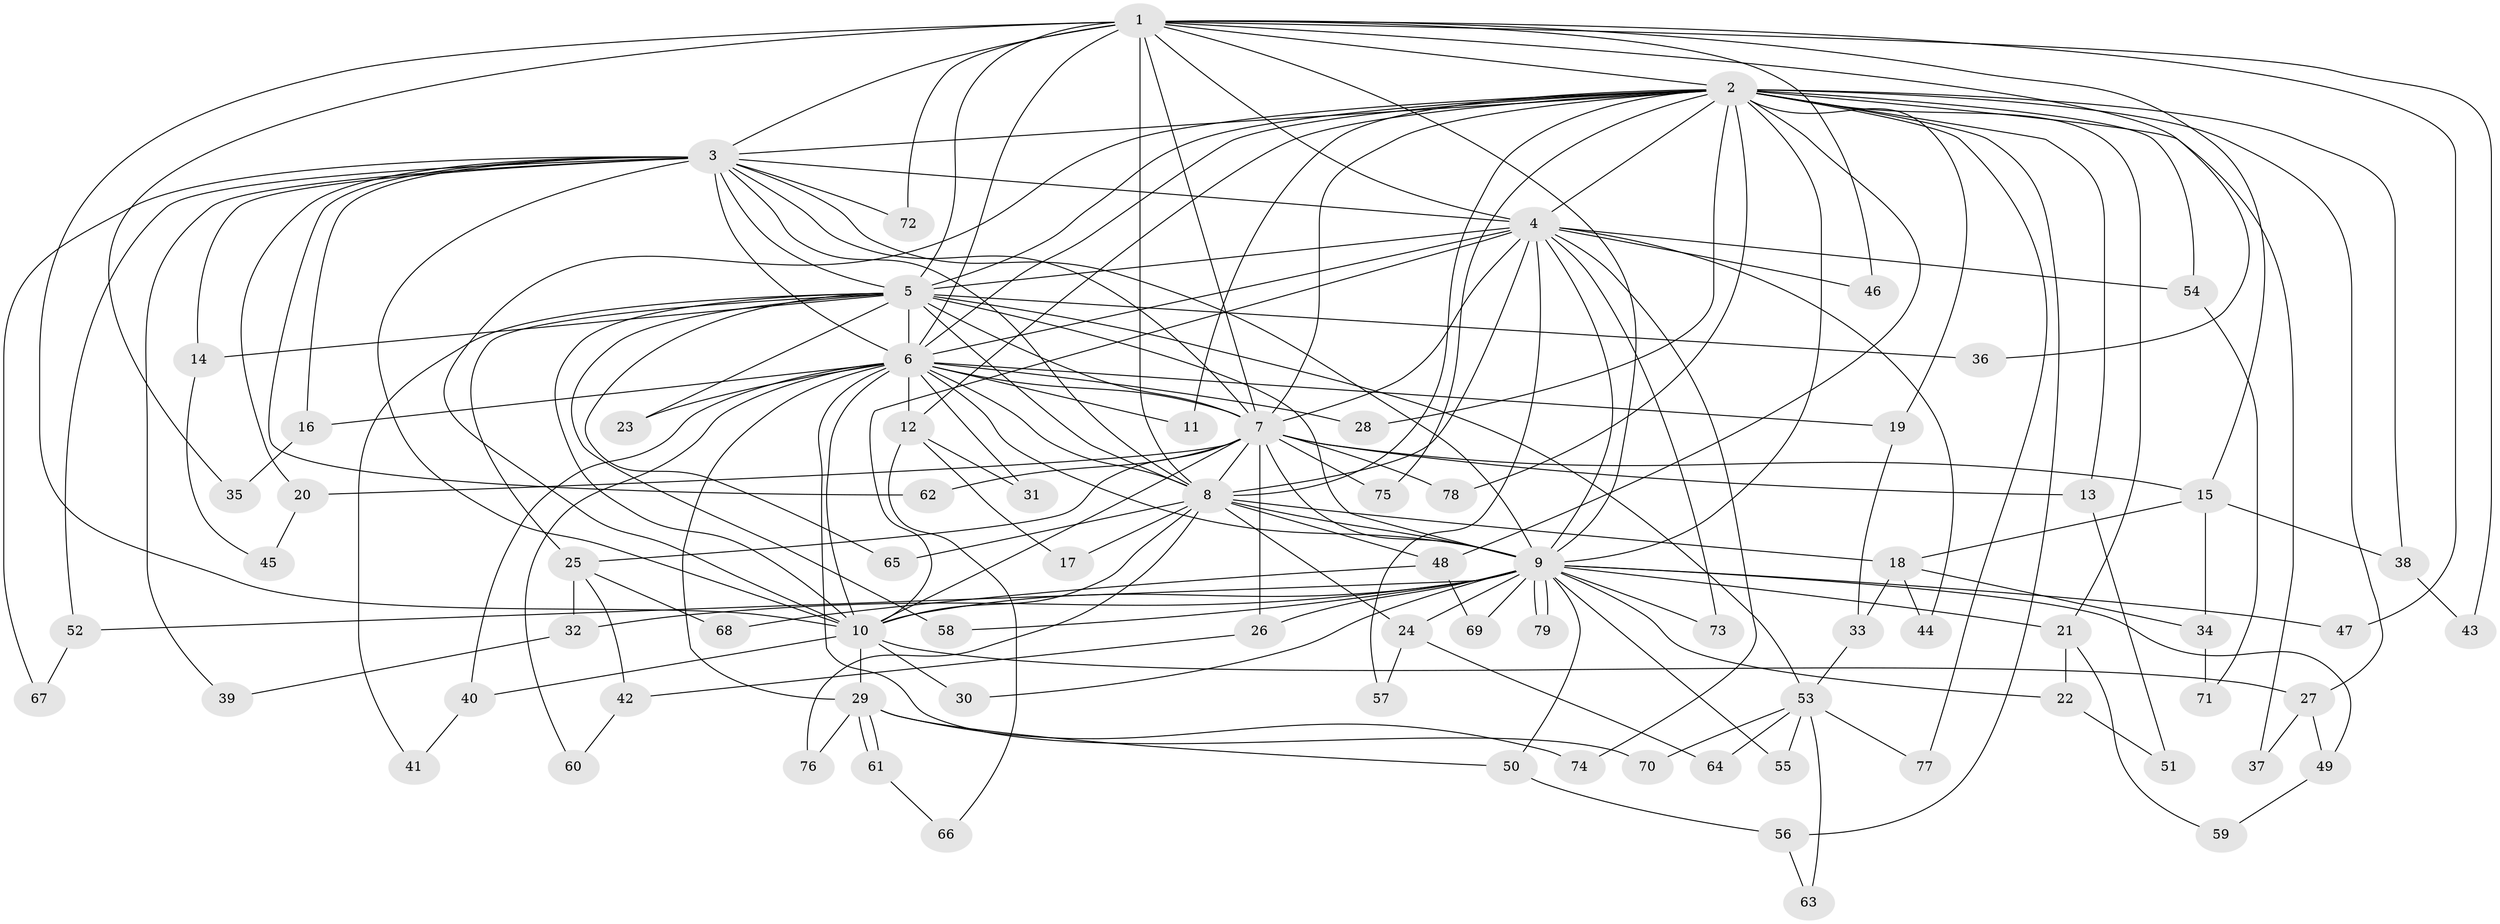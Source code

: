 // coarse degree distribution, {8: 0.09375, 12: 0.0625, 15: 0.03125, 21: 0.03125, 11: 0.03125, 3: 0.125, 9: 0.03125, 5: 0.09375, 2: 0.3125, 6: 0.0625, 4: 0.09375, 1: 0.03125}
// Generated by graph-tools (version 1.1) at 2025/49/03/04/25 22:49:55]
// undirected, 79 vertices, 183 edges
graph export_dot {
  node [color=gray90,style=filled];
  1;
  2;
  3;
  4;
  5;
  6;
  7;
  8;
  9;
  10;
  11;
  12;
  13;
  14;
  15;
  16;
  17;
  18;
  19;
  20;
  21;
  22;
  23;
  24;
  25;
  26;
  27;
  28;
  29;
  30;
  31;
  32;
  33;
  34;
  35;
  36;
  37;
  38;
  39;
  40;
  41;
  42;
  43;
  44;
  45;
  46;
  47;
  48;
  49;
  50;
  51;
  52;
  53;
  54;
  55;
  56;
  57;
  58;
  59;
  60;
  61;
  62;
  63;
  64;
  65;
  66;
  67;
  68;
  69;
  70;
  71;
  72;
  73;
  74;
  75;
  76;
  77;
  78;
  79;
  1 -- 2;
  1 -- 3;
  1 -- 4;
  1 -- 5;
  1 -- 6;
  1 -- 7;
  1 -- 8;
  1 -- 9;
  1 -- 10;
  1 -- 15;
  1 -- 35;
  1 -- 36;
  1 -- 43;
  1 -- 46;
  1 -- 47;
  1 -- 72;
  2 -- 3;
  2 -- 4;
  2 -- 5;
  2 -- 6;
  2 -- 7;
  2 -- 8;
  2 -- 9;
  2 -- 10;
  2 -- 11;
  2 -- 12;
  2 -- 13;
  2 -- 19;
  2 -- 21;
  2 -- 27;
  2 -- 28;
  2 -- 37;
  2 -- 38;
  2 -- 48;
  2 -- 54;
  2 -- 56;
  2 -- 75;
  2 -- 77;
  2 -- 78;
  3 -- 4;
  3 -- 5;
  3 -- 6;
  3 -- 7;
  3 -- 8;
  3 -- 9;
  3 -- 10;
  3 -- 14;
  3 -- 16;
  3 -- 20;
  3 -- 39;
  3 -- 52;
  3 -- 62;
  3 -- 67;
  3 -- 72;
  4 -- 5;
  4 -- 6;
  4 -- 7;
  4 -- 8;
  4 -- 9;
  4 -- 10;
  4 -- 44;
  4 -- 46;
  4 -- 54;
  4 -- 57;
  4 -- 73;
  4 -- 74;
  5 -- 6;
  5 -- 7;
  5 -- 8;
  5 -- 9;
  5 -- 10;
  5 -- 14;
  5 -- 23;
  5 -- 25;
  5 -- 36;
  5 -- 41;
  5 -- 53;
  5 -- 58;
  5 -- 65;
  6 -- 7;
  6 -- 8;
  6 -- 9;
  6 -- 10;
  6 -- 11;
  6 -- 12;
  6 -- 16;
  6 -- 19;
  6 -- 23;
  6 -- 28;
  6 -- 29;
  6 -- 31;
  6 -- 40;
  6 -- 60;
  6 -- 70;
  7 -- 8;
  7 -- 9;
  7 -- 10;
  7 -- 13;
  7 -- 15;
  7 -- 20;
  7 -- 25;
  7 -- 26;
  7 -- 62;
  7 -- 75;
  7 -- 78;
  8 -- 9;
  8 -- 10;
  8 -- 17;
  8 -- 18;
  8 -- 24;
  8 -- 48;
  8 -- 65;
  8 -- 76;
  9 -- 10;
  9 -- 21;
  9 -- 22;
  9 -- 24;
  9 -- 26;
  9 -- 30;
  9 -- 32;
  9 -- 47;
  9 -- 49;
  9 -- 50;
  9 -- 52;
  9 -- 55;
  9 -- 58;
  9 -- 69;
  9 -- 73;
  9 -- 79;
  9 -- 79;
  10 -- 27;
  10 -- 29;
  10 -- 30;
  10 -- 40;
  12 -- 17;
  12 -- 31;
  12 -- 66;
  13 -- 51;
  14 -- 45;
  15 -- 18;
  15 -- 34;
  15 -- 38;
  16 -- 35;
  18 -- 33;
  18 -- 34;
  18 -- 44;
  19 -- 33;
  20 -- 45;
  21 -- 22;
  21 -- 59;
  22 -- 51;
  24 -- 57;
  24 -- 64;
  25 -- 32;
  25 -- 42;
  25 -- 68;
  26 -- 42;
  27 -- 37;
  27 -- 49;
  29 -- 50;
  29 -- 61;
  29 -- 61;
  29 -- 74;
  29 -- 76;
  32 -- 39;
  33 -- 53;
  34 -- 71;
  38 -- 43;
  40 -- 41;
  42 -- 60;
  48 -- 68;
  48 -- 69;
  49 -- 59;
  50 -- 56;
  52 -- 67;
  53 -- 55;
  53 -- 63;
  53 -- 64;
  53 -- 70;
  53 -- 77;
  54 -- 71;
  56 -- 63;
  61 -- 66;
}
